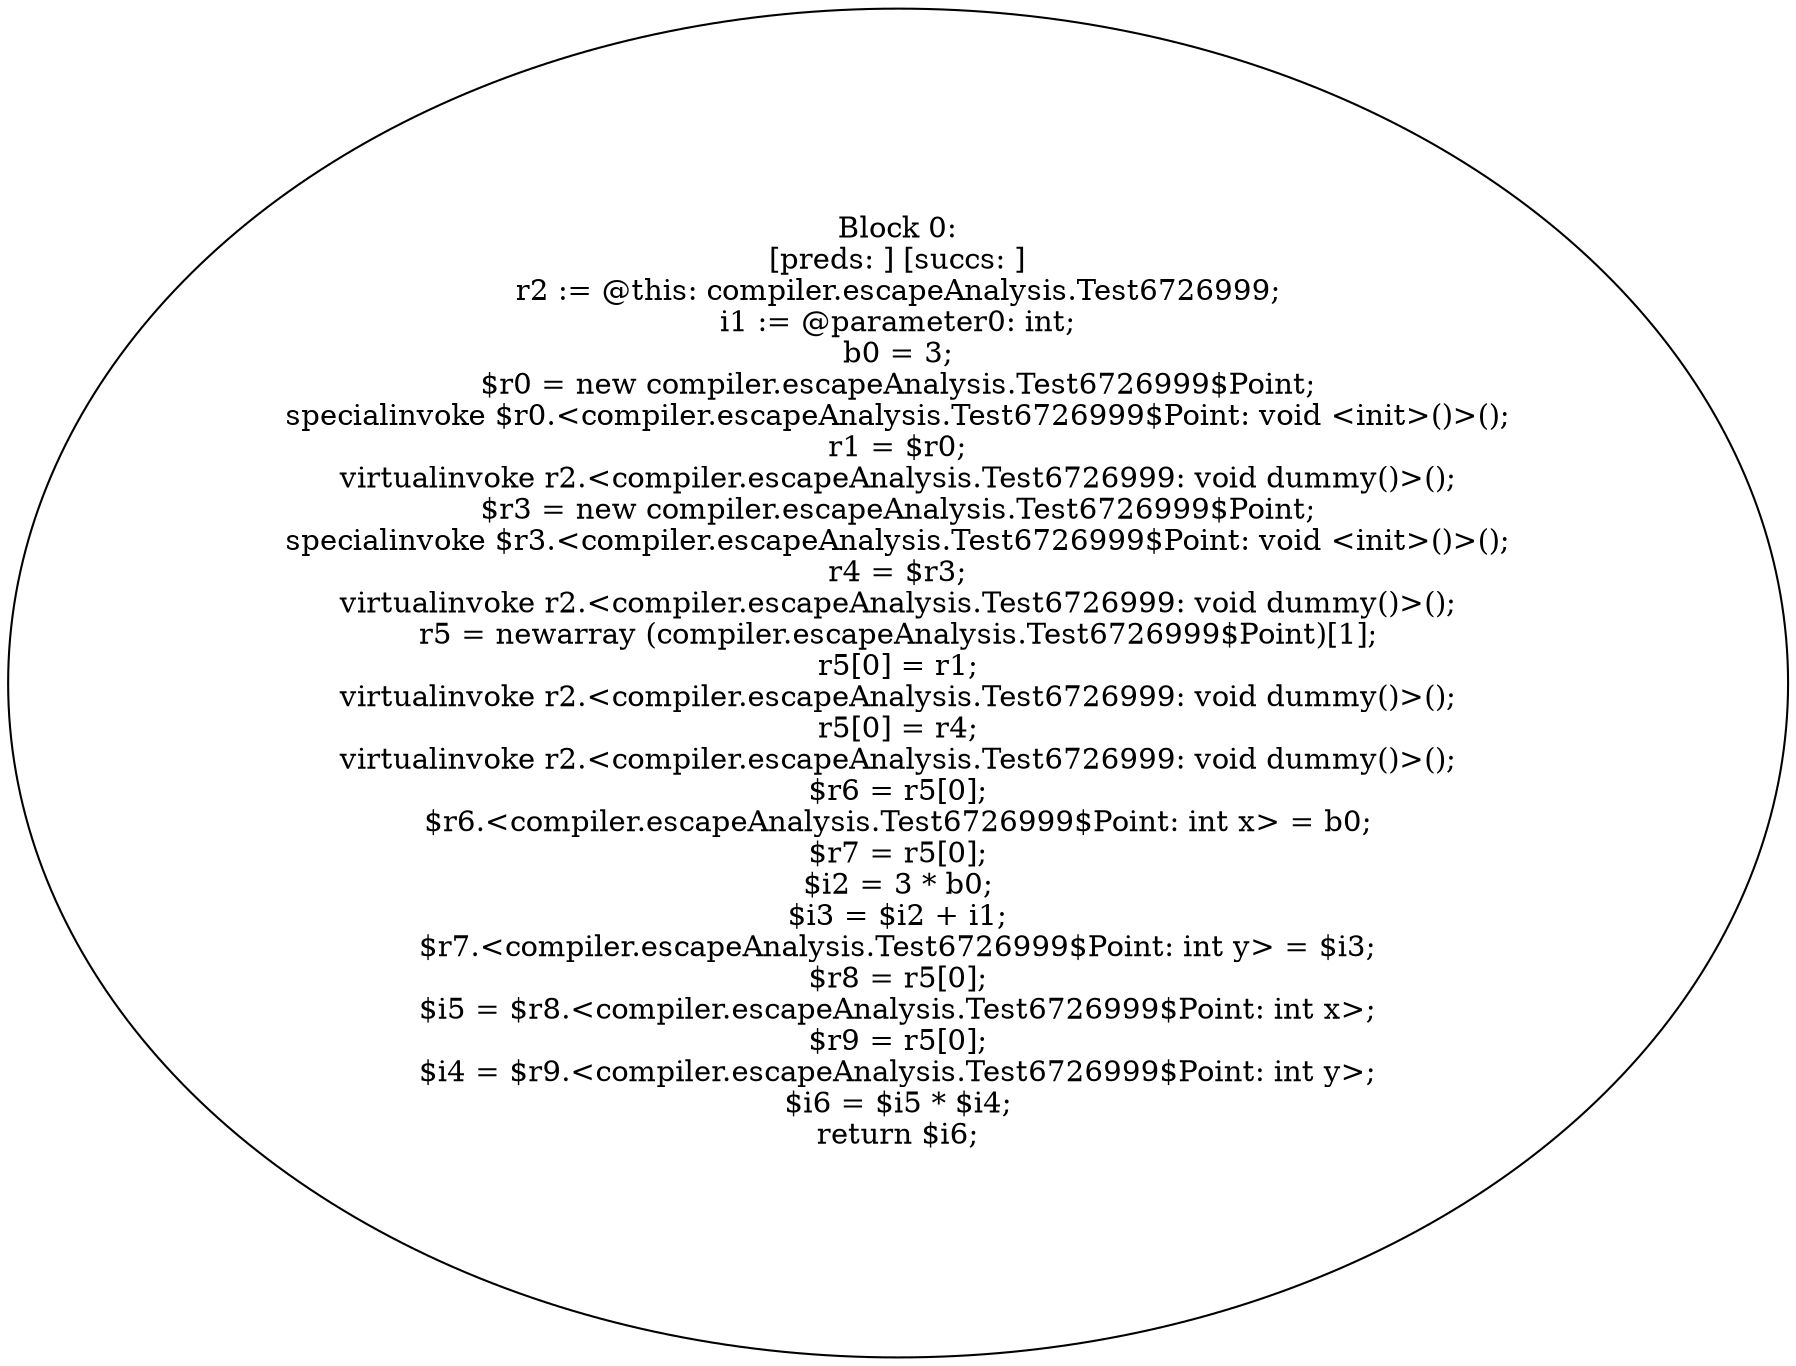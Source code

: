 digraph "unitGraph" {
    "Block 0:
[preds: ] [succs: ]
r2 := @this: compiler.escapeAnalysis.Test6726999;
i1 := @parameter0: int;
b0 = 3;
$r0 = new compiler.escapeAnalysis.Test6726999$Point;
specialinvoke $r0.<compiler.escapeAnalysis.Test6726999$Point: void <init>()>();
r1 = $r0;
virtualinvoke r2.<compiler.escapeAnalysis.Test6726999: void dummy()>();
$r3 = new compiler.escapeAnalysis.Test6726999$Point;
specialinvoke $r3.<compiler.escapeAnalysis.Test6726999$Point: void <init>()>();
r4 = $r3;
virtualinvoke r2.<compiler.escapeAnalysis.Test6726999: void dummy()>();
r5 = newarray (compiler.escapeAnalysis.Test6726999$Point)[1];
r5[0] = r1;
virtualinvoke r2.<compiler.escapeAnalysis.Test6726999: void dummy()>();
r5[0] = r4;
virtualinvoke r2.<compiler.escapeAnalysis.Test6726999: void dummy()>();
$r6 = r5[0];
$r6.<compiler.escapeAnalysis.Test6726999$Point: int x> = b0;
$r7 = r5[0];
$i2 = 3 * b0;
$i3 = $i2 + i1;
$r7.<compiler.escapeAnalysis.Test6726999$Point: int y> = $i3;
$r8 = r5[0];
$i5 = $r8.<compiler.escapeAnalysis.Test6726999$Point: int x>;
$r9 = r5[0];
$i4 = $r9.<compiler.escapeAnalysis.Test6726999$Point: int y>;
$i6 = $i5 * $i4;
return $i6;
"
}
